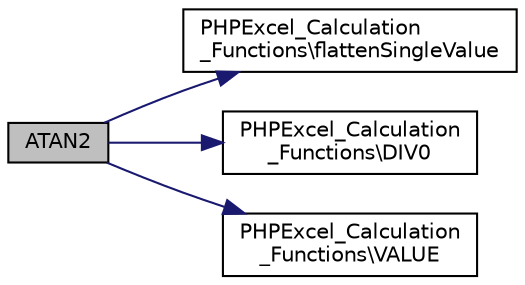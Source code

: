 digraph "ATAN2"
{
  edge [fontname="Helvetica",fontsize="10",labelfontname="Helvetica",labelfontsize="10"];
  node [fontname="Helvetica",fontsize="10",shape=record];
  rankdir="LR";
  Node0 [label="ATAN2",height=0.2,width=0.4,color="black", fillcolor="grey75", style="filled", fontcolor="black"];
  Node0 -> Node1 [color="midnightblue",fontsize="10",style="solid",fontname="Helvetica"];
  Node1 [label="PHPExcel_Calculation\l_Functions\\flattenSingleValue",height=0.2,width=0.4,color="black", fillcolor="white", style="filled",URL="$class_p_h_p_excel___calculation___functions.html#acaf2a2e8a02edcc96314474aa06d8550"];
  Node0 -> Node2 [color="midnightblue",fontsize="10",style="solid",fontname="Helvetica"];
  Node2 [label="PHPExcel_Calculation\l_Functions\\DIV0",height=0.2,width=0.4,color="black", fillcolor="white", style="filled",URL="$class_p_h_p_excel___calculation___functions.html#afbbf614e7e549a2baf4a57ca1aa14b52"];
  Node0 -> Node3 [color="midnightblue",fontsize="10",style="solid",fontname="Helvetica"];
  Node3 [label="PHPExcel_Calculation\l_Functions\\VALUE",height=0.2,width=0.4,color="black", fillcolor="white", style="filled",URL="$class_p_h_p_excel___calculation___functions.html#a2cc495b625ec296fd11527f968a37698"];
}
